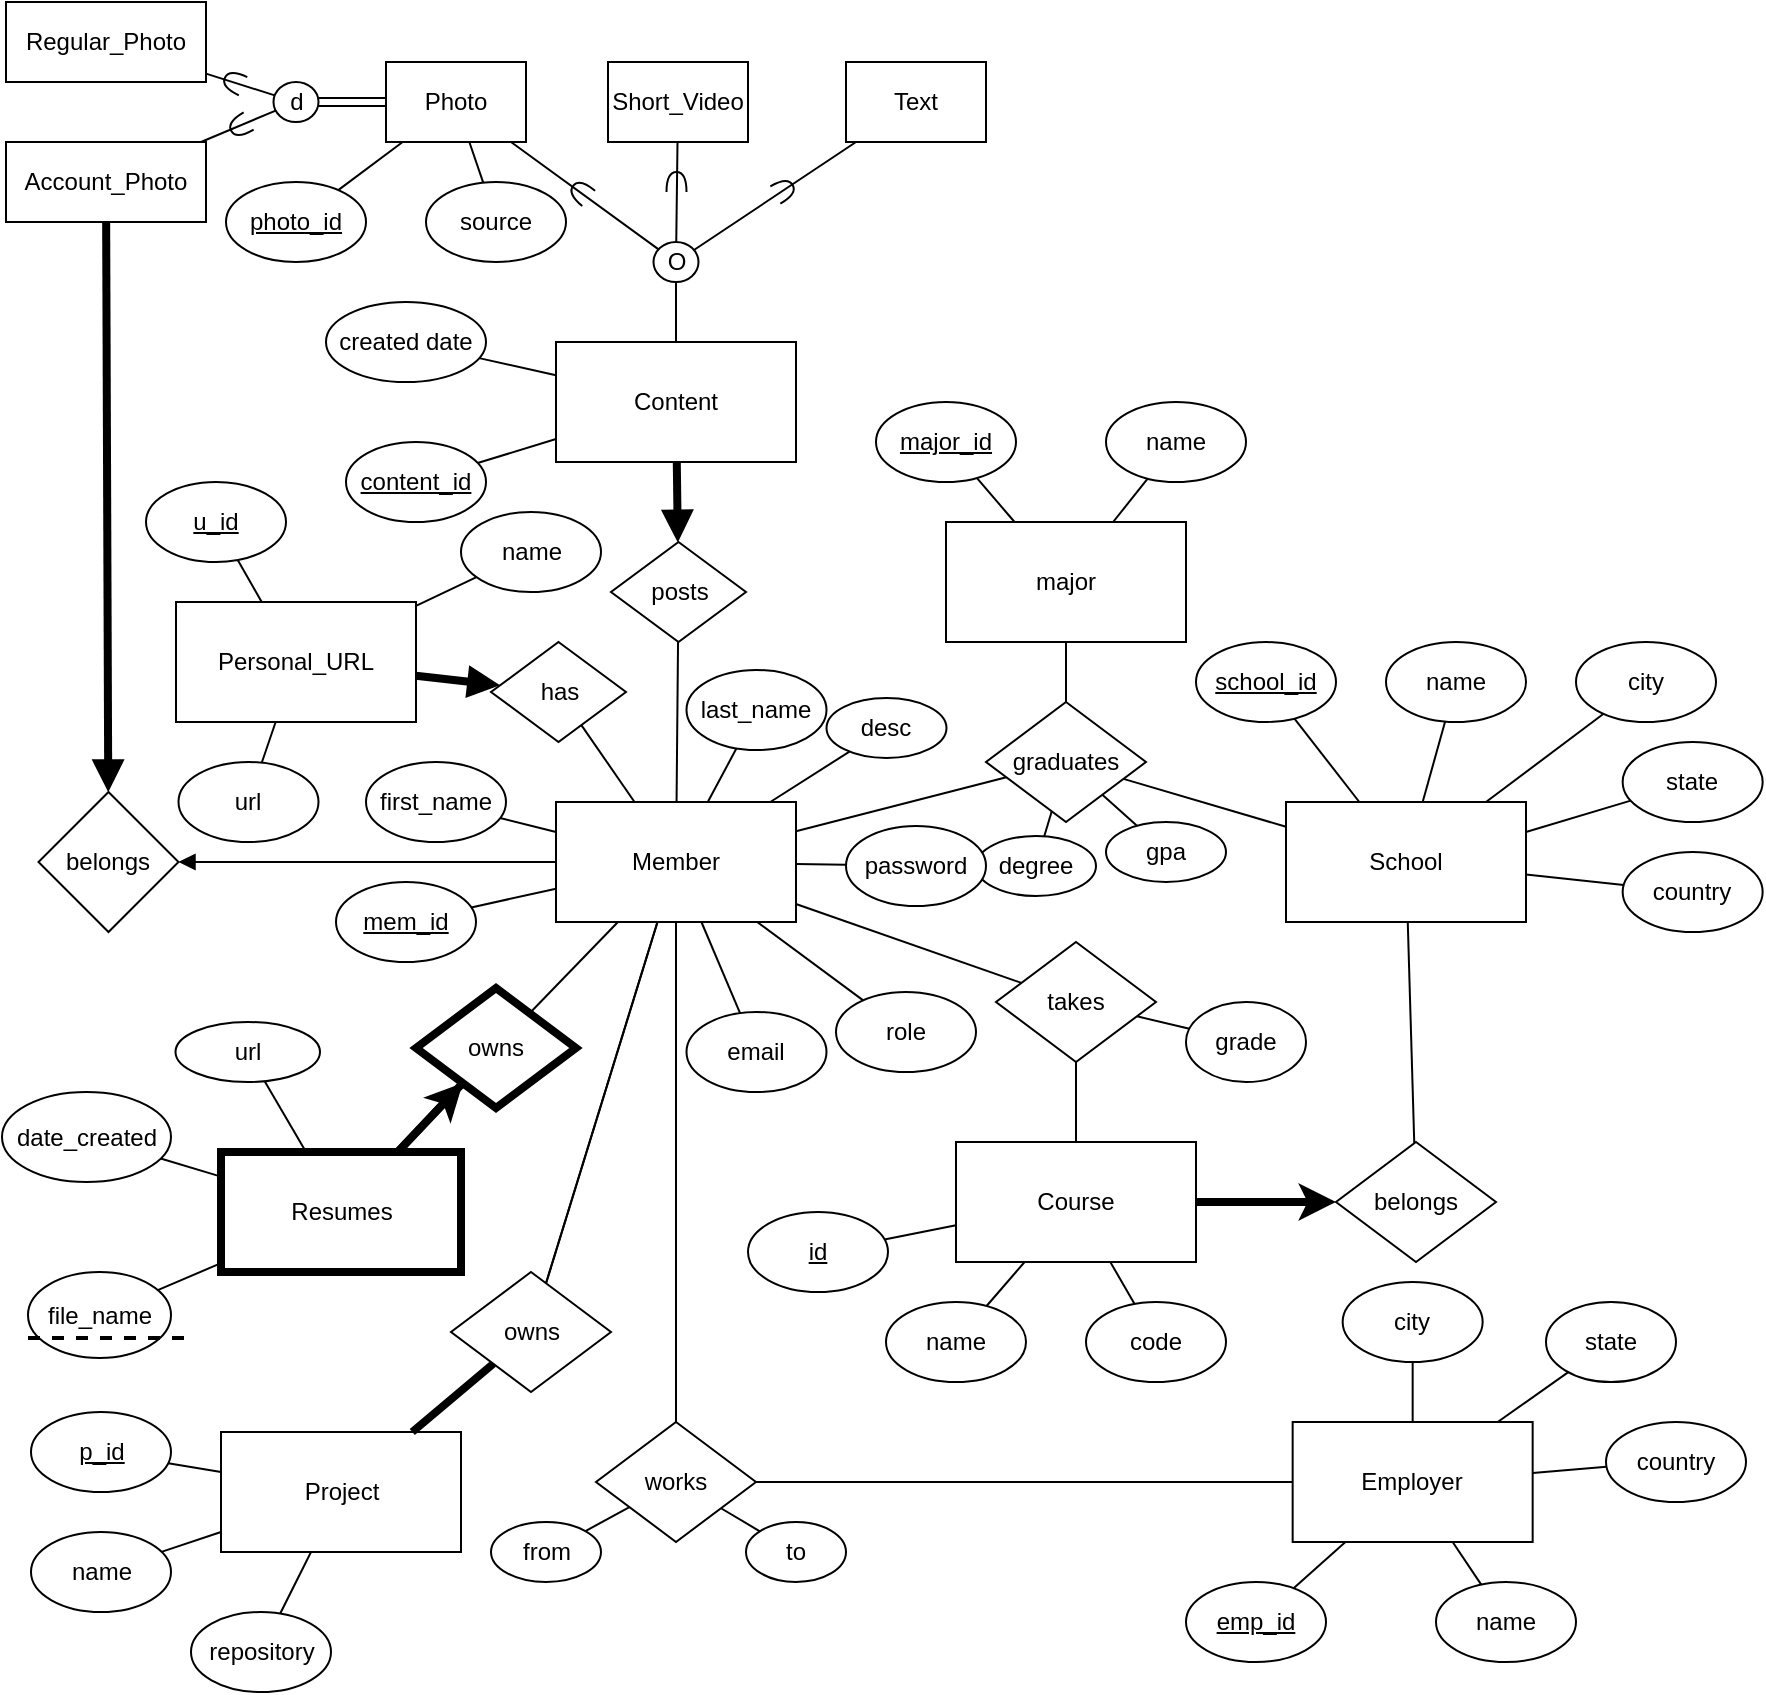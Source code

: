 <mxfile>
    <diagram id="cYhhFKjglzjXO6Q1z3eT" name="Page-1">
        <mxGraphModel dx="1694" dy="1720" grid="0" gridSize="10" guides="1" tooltips="1" connect="1" arrows="1" fold="1" page="1" pageScale="1" pageWidth="850" pageHeight="1100" background="none" math="0" shadow="0">
            <root>
                <mxCell id="0"/>
                <mxCell id="1" parent="0"/>
                <mxCell id="5" value="" style="edgeStyle=none;html=1;endArrow=none;endFill=0;" parent="1" source="2" target="4" edge="1">
                    <mxGeometry relative="1" as="geometry"/>
                </mxCell>
                <mxCell id="32" style="edgeStyle=none;html=1;endArrow=none;endFill=0;" parent="1" source="2" target="31" edge="1">
                    <mxGeometry relative="1" as="geometry"/>
                </mxCell>
                <mxCell id="38" style="edgeStyle=none;html=1;endArrow=none;endFill=0;" parent="1" source="2" target="37" edge="1">
                    <mxGeometry relative="1" as="geometry"/>
                </mxCell>
                <mxCell id="54" style="edgeStyle=none;html=1;strokeWidth=1;endArrow=none;endFill=0;" parent="1" source="2" target="52" edge="1">
                    <mxGeometry relative="1" as="geometry"/>
                </mxCell>
                <mxCell id="68" value="" style="edgeStyle=none;html=1;endArrow=none;endFill=0;" parent="1" source="2" target="67" edge="1">
                    <mxGeometry relative="1" as="geometry"/>
                </mxCell>
                <mxCell id="81" value="" style="edgeStyle=none;html=1;startArrow=none;startFill=0;endArrow=none;endFill=0;" parent="1" source="2" target="67" edge="1">
                    <mxGeometry relative="1" as="geometry"/>
                </mxCell>
                <mxCell id="83" style="edgeStyle=none;html=1;startArrow=none;startFill=0;endArrow=none;endFill=0;" parent="1" source="2" target="82" edge="1">
                    <mxGeometry relative="1" as="geometry"/>
                </mxCell>
                <mxCell id="145" style="edgeStyle=none;html=1;strokeWidth=1;endArrow=none;endFill=0;" parent="1" source="2" target="144" edge="1">
                    <mxGeometry relative="1" as="geometry"/>
                </mxCell>
                <mxCell id="151" style="edgeStyle=none;html=1;endArrow=none;endFill=0;" edge="1" parent="1" source="2" target="149">
                    <mxGeometry relative="1" as="geometry"/>
                </mxCell>
                <mxCell id="162" value="" style="edgeStyle=none;html=1;strokeWidth=1;endArrow=none;endFill=0;" edge="1" parent="1" source="2" target="164">
                    <mxGeometry relative="1" as="geometry"/>
                </mxCell>
                <mxCell id="2" value="Member" style="rounded=0;whiteSpace=wrap;html=1;" parent="1" vertex="1">
                    <mxGeometry x="205" y="190" width="120" height="60" as="geometry"/>
                </mxCell>
                <mxCell id="4" value="&lt;u&gt;mem_id&lt;/u&gt;" style="ellipse;whiteSpace=wrap;html=1;rounded=0;" parent="1" vertex="1">
                    <mxGeometry x="95" y="230" width="70" height="40" as="geometry"/>
                </mxCell>
                <mxCell id="10" value="" style="edgeStyle=none;html=1;endArrow=none;endFill=0;" parent="1" source="8" target="2" edge="1">
                    <mxGeometry relative="1" as="geometry"/>
                </mxCell>
                <mxCell id="8" value="first_name" style="ellipse;whiteSpace=wrap;html=1;rounded=0;" parent="1" vertex="1">
                    <mxGeometry x="110" y="170" width="70" height="40" as="geometry"/>
                </mxCell>
                <mxCell id="11" style="edgeStyle=none;html=1;endArrow=none;endFill=0;" parent="1" source="9" target="2" edge="1">
                    <mxGeometry relative="1" as="geometry"/>
                </mxCell>
                <mxCell id="9" value="last_name" style="ellipse;whiteSpace=wrap;html=1;rounded=0;" parent="1" vertex="1">
                    <mxGeometry x="270.25" y="124" width="70" height="40" as="geometry"/>
                </mxCell>
                <mxCell id="12" value="" style="edgeStyle=none;html=1;endArrow=none;endFill=0;" parent="1" source="13" target="14" edge="1">
                    <mxGeometry relative="1" as="geometry"/>
                </mxCell>
                <mxCell id="33" style="edgeStyle=none;html=1;endArrow=none;endFill=0;" parent="1" source="13" target="141" edge="1">
                    <mxGeometry relative="1" as="geometry"/>
                </mxCell>
                <mxCell id="13" value="School" style="rounded=0;whiteSpace=wrap;html=1;" parent="1" vertex="1">
                    <mxGeometry x="570" y="190" width="120" height="60" as="geometry"/>
                </mxCell>
                <mxCell id="14" value="&lt;u&gt;school_id&lt;/u&gt;" style="ellipse;whiteSpace=wrap;html=1;rounded=0;" parent="1" vertex="1">
                    <mxGeometry x="525" y="110" width="70" height="40" as="geometry"/>
                </mxCell>
                <mxCell id="15" value="" style="edgeStyle=none;html=1;endArrow=none;endFill=0;" parent="1" source="16" target="13" edge="1">
                    <mxGeometry relative="1" as="geometry"/>
                </mxCell>
                <mxCell id="16" value="name" style="ellipse;whiteSpace=wrap;html=1;rounded=0;" parent="1" vertex="1">
                    <mxGeometry x="620" y="110" width="70" height="40" as="geometry"/>
                </mxCell>
                <mxCell id="17" style="edgeStyle=none;html=1;endArrow=none;endFill=0;" parent="1" source="18" target="13" edge="1">
                    <mxGeometry relative="1" as="geometry"/>
                </mxCell>
                <mxCell id="18" value="city" style="ellipse;whiteSpace=wrap;html=1;rounded=0;" parent="1" vertex="1">
                    <mxGeometry x="715" y="110" width="70" height="40" as="geometry"/>
                </mxCell>
                <mxCell id="19" style="edgeStyle=none;html=1;endArrow=none;endFill=0;entryX=1;entryY=0.25;entryDx=0;entryDy=0;" parent="1" source="20" target="13" edge="1">
                    <mxGeometry relative="1" as="geometry">
                        <mxPoint x="689.997" y="230" as="targetPoint"/>
                    </mxGeometry>
                </mxCell>
                <mxCell id="20" value="state" style="ellipse;whiteSpace=wrap;html=1;rounded=0;" parent="1" vertex="1">
                    <mxGeometry x="738.33" y="160" width="70" height="40" as="geometry"/>
                </mxCell>
                <mxCell id="34" style="edgeStyle=none;html=1;endArrow=none;endFill=0;" parent="1" source="25" target="31" edge="1">
                    <mxGeometry relative="1" as="geometry"/>
                </mxCell>
                <mxCell id="142" style="edgeStyle=none;html=1;strokeWidth=4;" parent="1" source="25" target="141" edge="1">
                    <mxGeometry relative="1" as="geometry"/>
                </mxCell>
                <mxCell id="25" value="Course" style="rounded=0;whiteSpace=wrap;html=1;strokeWidth=1;" parent="1" vertex="1">
                    <mxGeometry x="405" y="360" width="120" height="60" as="geometry"/>
                </mxCell>
                <mxCell id="27" value="" style="edgeStyle=none;html=1;endArrow=none;endFill=0;" parent="1" source="28" target="25" edge="1">
                    <mxGeometry relative="1" as="geometry"/>
                </mxCell>
                <mxCell id="28" value="name" style="ellipse;whiteSpace=wrap;html=1;rounded=0;" parent="1" vertex="1">
                    <mxGeometry x="370" y="440" width="70" height="40" as="geometry"/>
                </mxCell>
                <mxCell id="29" style="edgeStyle=none;html=1;endArrow=none;endFill=0;" parent="1" source="30" target="25" edge="1">
                    <mxGeometry relative="1" as="geometry"/>
                </mxCell>
                <mxCell id="30" value="code" style="ellipse;whiteSpace=wrap;html=1;rounded=0;" parent="1" vertex="1">
                    <mxGeometry x="470" y="440" width="70" height="40" as="geometry"/>
                </mxCell>
                <mxCell id="36" style="edgeStyle=none;html=1;endArrow=none;endFill=0;" parent="1" source="31" target="35" edge="1">
                    <mxGeometry relative="1" as="geometry"/>
                </mxCell>
                <mxCell id="31" value="takes" style="rhombus;whiteSpace=wrap;html=1;" parent="1" vertex="1">
                    <mxGeometry x="425" y="260" width="80" height="60" as="geometry"/>
                </mxCell>
                <mxCell id="35" value="grade" style="ellipse;whiteSpace=wrap;html=1;" parent="1" vertex="1">
                    <mxGeometry x="520" y="290" width="60" height="40" as="geometry"/>
                </mxCell>
                <mxCell id="39" style="edgeStyle=none;html=1;endArrow=none;endFill=0;" parent="1" source="37" target="13" edge="1">
                    <mxGeometry relative="1" as="geometry"/>
                </mxCell>
                <mxCell id="37" value="graduates" style="rhombus;whiteSpace=wrap;html=1;" parent="1" vertex="1">
                    <mxGeometry x="420" y="140" width="80" height="60" as="geometry"/>
                </mxCell>
                <mxCell id="41" style="edgeStyle=none;html=1;endArrow=none;endFill=0;" parent="1" source="40" target="37" edge="1">
                    <mxGeometry relative="1" as="geometry"/>
                </mxCell>
                <mxCell id="40" value="degree" style="ellipse;whiteSpace=wrap;html=1;" parent="1" vertex="1">
                    <mxGeometry x="415" y="207" width="60" height="30" as="geometry"/>
                </mxCell>
                <mxCell id="42" style="edgeStyle=none;html=1;endArrow=none;endFill=0;" parent="1" source="46" target="37" edge="1">
                    <mxGeometry relative="1" as="geometry">
                        <mxPoint x="450.422" y="218.434" as="targetPoint"/>
                        <mxPoint x="462.905" y="179.998" as="sourcePoint"/>
                    </mxGeometry>
                </mxCell>
                <mxCell id="44" style="edgeStyle=none;html=1;endArrow=none;endFill=0;" parent="1" source="45" target="37" edge="1">
                    <mxGeometry relative="1" as="geometry">
                        <mxPoint x="505.002" y="150.004" as="targetPoint"/>
                    </mxGeometry>
                </mxCell>
                <mxCell id="45" value="gpa" style="ellipse;whiteSpace=wrap;html=1;" parent="1" vertex="1">
                    <mxGeometry x="480" y="200" width="60" height="30" as="geometry"/>
                </mxCell>
                <mxCell id="46" value="major" style="rounded=0;whiteSpace=wrap;html=1;" parent="1" vertex="1">
                    <mxGeometry x="400" y="50" width="120" height="60" as="geometry"/>
                </mxCell>
                <mxCell id="47" value="" style="edgeStyle=none;html=1;endArrow=none;endFill=0;" parent="1" source="46" target="48" edge="1">
                    <mxGeometry relative="1" as="geometry">
                        <mxPoint x="446.677" y="70" as="sourcePoint"/>
                    </mxGeometry>
                </mxCell>
                <mxCell id="48" value="&lt;u&gt;major_id&lt;/u&gt;" style="ellipse;whiteSpace=wrap;html=1;rounded=0;" parent="1" vertex="1">
                    <mxGeometry x="365" y="-10" width="70" height="40" as="geometry"/>
                </mxCell>
                <mxCell id="49" value="" style="edgeStyle=none;html=1;endArrow=none;endFill=0;" parent="1" source="50" target="46" edge="1">
                    <mxGeometry relative="1" as="geometry">
                        <mxPoint x="498.333" y="70" as="targetPoint"/>
                    </mxGeometry>
                </mxCell>
                <mxCell id="50" value="name" style="ellipse;whiteSpace=wrap;html=1;rounded=0;" parent="1" vertex="1">
                    <mxGeometry x="480" y="-10" width="70" height="40" as="geometry"/>
                </mxCell>
                <mxCell id="53" style="edgeStyle=none;html=1;endArrow=block;endFill=1;strokeWidth=4;" parent="1" source="51" target="52" edge="1">
                    <mxGeometry relative="1" as="geometry"/>
                </mxCell>
                <mxCell id="51" value="Personal_URL" style="rounded=0;whiteSpace=wrap;html=1;" parent="1" vertex="1">
                    <mxGeometry x="15" y="90" width="120" height="60" as="geometry"/>
                </mxCell>
                <mxCell id="52" value="has" style="rhombus;whiteSpace=wrap;html=1;" parent="1" vertex="1">
                    <mxGeometry x="172.5" y="110" width="67.5" height="50" as="geometry"/>
                </mxCell>
                <mxCell id="55" value="" style="edgeStyle=none;html=1;endArrow=none;endFill=0;" parent="1" source="51" target="56" edge="1">
                    <mxGeometry relative="1" as="geometry">
                        <mxPoint x="130" y="390" as="sourcePoint"/>
                    </mxGeometry>
                </mxCell>
                <mxCell id="56" value="&lt;u&gt;u_id&lt;br&gt;&lt;/u&gt;" style="ellipse;whiteSpace=wrap;html=1;rounded=0;" parent="1" vertex="1">
                    <mxGeometry y="30" width="70" height="40" as="geometry"/>
                </mxCell>
                <mxCell id="57" value="" style="edgeStyle=none;html=1;endArrow=none;endFill=0;" parent="1" source="58" target="51" edge="1">
                    <mxGeometry relative="1" as="geometry">
                        <mxPoint x="160" y="390" as="targetPoint"/>
                    </mxGeometry>
                </mxCell>
                <mxCell id="58" value="url" style="ellipse;whiteSpace=wrap;html=1;rounded=0;" parent="1" vertex="1">
                    <mxGeometry x="16.25" y="170" width="70" height="40" as="geometry"/>
                </mxCell>
                <mxCell id="59" value="Project" style="rounded=0;whiteSpace=wrap;html=1;" parent="1" vertex="1">
                    <mxGeometry x="37.5" y="505" width="120" height="60" as="geometry"/>
                </mxCell>
                <mxCell id="60" value="" style="edgeStyle=none;html=1;endArrow=none;endFill=0;" parent="1" source="59" target="61" edge="1">
                    <mxGeometry relative="1" as="geometry">
                        <mxPoint x="-37.5" y="535" as="sourcePoint"/>
                    </mxGeometry>
                </mxCell>
                <mxCell id="61" value="&lt;u&gt;p_id&lt;br&gt;&lt;/u&gt;" style="ellipse;whiteSpace=wrap;html=1;rounded=0;" parent="1" vertex="1">
                    <mxGeometry x="-57.5" y="495" width="70" height="40" as="geometry"/>
                </mxCell>
                <mxCell id="62" value="" style="edgeStyle=none;html=1;endArrow=none;endFill=0;" parent="1" source="63" target="59" edge="1">
                    <mxGeometry relative="1" as="geometry">
                        <mxPoint x="-7.5" y="535" as="targetPoint"/>
                    </mxGeometry>
                </mxCell>
                <mxCell id="63" value="name" style="ellipse;whiteSpace=wrap;html=1;rounded=0;" parent="1" vertex="1">
                    <mxGeometry x="-57.5" y="555" width="70" height="40" as="geometry"/>
                </mxCell>
                <mxCell id="64" value="" style="edgeStyle=none;html=1;endArrow=none;endFill=0;" parent="1" source="65" target="59" edge="1">
                    <mxGeometry relative="1" as="geometry">
                        <mxPoint x="117.5" y="595" as="targetPoint"/>
                    </mxGeometry>
                </mxCell>
                <mxCell id="65" value="repository" style="ellipse;whiteSpace=wrap;html=1;rounded=0;" parent="1" vertex="1">
                    <mxGeometry x="22.5" y="595" width="70" height="40" as="geometry"/>
                </mxCell>
                <mxCell id="69" style="edgeStyle=none;html=1;startArrow=none;startFill=0;endArrow=none;endFill=0;strokeWidth=4;" parent="1" source="67" target="59" edge="1">
                    <mxGeometry relative="1" as="geometry"/>
                </mxCell>
                <mxCell id="67" value="owns" style="rhombus;whiteSpace=wrap;html=1;rounded=0;" parent="1" vertex="1">
                    <mxGeometry x="152.5" y="425" width="80" height="60" as="geometry"/>
                </mxCell>
                <mxCell id="80" value="" style="edgeStyle=none;html=1;startArrow=none;startFill=0;endArrow=none;endFill=0;" parent="1" source="70" target="79" edge="1">
                    <mxGeometry relative="1" as="geometry"/>
                </mxCell>
                <mxCell id="84" style="edgeStyle=none;html=1;startArrow=none;startFill=0;endArrow=none;endFill=0;" parent="1" source="70" target="82" edge="1">
                    <mxGeometry relative="1" as="geometry"/>
                </mxCell>
                <mxCell id="70" value="Employer" style="rounded=0;whiteSpace=wrap;html=1;" parent="1" vertex="1">
                    <mxGeometry x="573.33" y="500" width="120" height="60" as="geometry"/>
                </mxCell>
                <mxCell id="71" value="" style="edgeStyle=none;html=1;endArrow=none;endFill=0;" parent="1" source="70" target="72" edge="1">
                    <mxGeometry relative="1" as="geometry">
                        <mxPoint x="498.33" y="530" as="sourcePoint"/>
                    </mxGeometry>
                </mxCell>
                <mxCell id="72" value="&lt;u&gt;emp_id&lt;br&gt;&lt;/u&gt;" style="ellipse;whiteSpace=wrap;html=1;rounded=0;" parent="1" vertex="1">
                    <mxGeometry x="520" y="580" width="70" height="40" as="geometry"/>
                </mxCell>
                <mxCell id="73" value="" style="edgeStyle=none;html=1;endArrow=none;endFill=0;" parent="1" source="74" target="70" edge="1">
                    <mxGeometry relative="1" as="geometry">
                        <mxPoint x="528.33" y="530" as="targetPoint"/>
                    </mxGeometry>
                </mxCell>
                <mxCell id="74" value="name" style="ellipse;whiteSpace=wrap;html=1;rounded=0;" parent="1" vertex="1">
                    <mxGeometry x="645" y="580" width="70" height="40" as="geometry"/>
                </mxCell>
                <mxCell id="75" value="" style="edgeStyle=none;html=1;endArrow=none;endFill=0;" parent="1" source="76" target="70" edge="1">
                    <mxGeometry relative="1" as="geometry">
                        <mxPoint x="653.33" y="590" as="targetPoint"/>
                    </mxGeometry>
                </mxCell>
                <mxCell id="76" value="city" style="ellipse;whiteSpace=wrap;html=1;rounded=0;" parent="1" vertex="1">
                    <mxGeometry x="598.33" y="430" width="70" height="40" as="geometry"/>
                </mxCell>
                <mxCell id="79" value="state" style="ellipse;whiteSpace=wrap;html=1;rounded=0;" parent="1" vertex="1">
                    <mxGeometry x="700" y="440" width="65" height="40" as="geometry"/>
                </mxCell>
                <mxCell id="82" value="works" style="rhombus;whiteSpace=wrap;html=1;" parent="1" vertex="1">
                    <mxGeometry x="225.0" y="500" width="80" height="60" as="geometry"/>
                </mxCell>
                <mxCell id="85" value="" style="edgeStyle=none;html=1;endArrow=none;endFill=0;" parent="1" source="86" target="82" edge="1">
                    <mxGeometry relative="1" as="geometry">
                        <mxPoint x="788.33" y="580" as="targetPoint"/>
                    </mxGeometry>
                </mxCell>
                <mxCell id="86" value="from" style="ellipse;whiteSpace=wrap;html=1;rounded=0;" parent="1" vertex="1">
                    <mxGeometry x="172.5" y="550" width="55" height="30" as="geometry"/>
                </mxCell>
                <mxCell id="87" value="" style="edgeStyle=none;html=1;endArrow=none;endFill=0;" parent="1" source="88" target="82" edge="1">
                    <mxGeometry relative="1" as="geometry">
                        <mxPoint x="728.33" y="675" as="targetPoint"/>
                    </mxGeometry>
                </mxCell>
                <mxCell id="88" value="to" style="ellipse;whiteSpace=wrap;html=1;rounded=0;" parent="1" vertex="1">
                    <mxGeometry x="300.0" y="550" width="50" height="30" as="geometry"/>
                </mxCell>
                <mxCell id="95" value="" style="edgeStyle=none;html=1;strokeWidth=4;startArrow=none;startFill=0;endArrow=block;endFill=1;" parent="1" source="89" target="94" edge="1">
                    <mxGeometry relative="1" as="geometry"/>
                </mxCell>
                <mxCell id="102" value="" style="edgeStyle=none;html=1;strokeWidth=1;startArrow=none;startFill=0;endArrow=none;endFill=0;" parent="1" source="89" target="101" edge="1">
                    <mxGeometry relative="1" as="geometry"/>
                </mxCell>
                <mxCell id="89" value="Content" style="rounded=0;whiteSpace=wrap;html=1;strokeWidth=1;" parent="1" vertex="1">
                    <mxGeometry x="205" y="-40" width="120" height="60" as="geometry"/>
                </mxCell>
                <mxCell id="93" style="edgeStyle=none;html=1;strokeWidth=1;endArrow=none;endFill=0;" parent="1" source="2" target="94" edge="1">
                    <mxGeometry relative="1" as="geometry">
                        <mxPoint x="270.88" y="190" as="sourcePoint"/>
                    </mxGeometry>
                </mxCell>
                <mxCell id="94" value="posts" style="rhombus;whiteSpace=wrap;html=1;" parent="1" vertex="1">
                    <mxGeometry x="232.5" y="60" width="67.5" height="50" as="geometry"/>
                </mxCell>
                <mxCell id="98" style="edgeStyle=none;html=1;strokeWidth=1;startArrow=none;startFill=0;endArrow=none;endFill=0;" parent="1" source="96" target="89" edge="1">
                    <mxGeometry relative="1" as="geometry"/>
                </mxCell>
                <mxCell id="96" value="&lt;u&gt;content_id&lt;/u&gt;" style="ellipse;whiteSpace=wrap;html=1;rounded=0;" parent="1" vertex="1">
                    <mxGeometry x="100" y="10" width="70" height="40" as="geometry"/>
                </mxCell>
                <mxCell id="99" style="edgeStyle=none;html=1;strokeWidth=1;startArrow=none;startFill=0;endArrow=none;endFill=0;" parent="1" source="97" target="89" edge="1">
                    <mxGeometry relative="1" as="geometry"/>
                </mxCell>
                <mxCell id="97" value="created date" style="ellipse;whiteSpace=wrap;html=1;rounded=0;" parent="1" vertex="1">
                    <mxGeometry x="90" y="-60" width="80" height="40" as="geometry"/>
                </mxCell>
                <mxCell id="101" value="O" style="ellipse;whiteSpace=wrap;html=1;rounded=0;strokeWidth=1;" parent="1" vertex="1">
                    <mxGeometry x="253.75" y="-90" width="22.5" height="20" as="geometry"/>
                </mxCell>
                <mxCell id="107" style="edgeStyle=none;html=1;strokeWidth=1;startArrow=none;startFill=0;endArrow=none;endFill=0;" parent="1" source="104" target="101" edge="1">
                    <mxGeometry relative="1" as="geometry"/>
                </mxCell>
                <mxCell id="104" value="Text" style="rounded=0;whiteSpace=wrap;html=1;" parent="1" vertex="1">
                    <mxGeometry x="350" y="-180" width="70" height="40" as="geometry"/>
                </mxCell>
                <mxCell id="108" style="edgeStyle=none;html=1;strokeWidth=1;startArrow=none;startFill=0;endArrow=none;endFill=0;" parent="1" source="109" target="101" edge="1">
                    <mxGeometry relative="1" as="geometry">
                        <mxPoint x="341" y="-86" as="targetPoint"/>
                    </mxGeometry>
                </mxCell>
                <mxCell id="109" value="Short_Video" style="rounded=0;whiteSpace=wrap;html=1;" parent="1" vertex="1">
                    <mxGeometry x="231" y="-180" width="70" height="40" as="geometry"/>
                </mxCell>
                <mxCell id="110" style="edgeStyle=none;html=1;strokeWidth=1;startArrow=none;startFill=0;endArrow=none;endFill=0;" parent="1" source="111" target="101" edge="1">
                    <mxGeometry relative="1" as="geometry">
                        <mxPoint x="435" y="-86" as="targetPoint"/>
                    </mxGeometry>
                </mxCell>
                <mxCell id="111" value="Photo" style="rounded=0;whiteSpace=wrap;html=1;" parent="1" vertex="1">
                    <mxGeometry x="120" y="-180" width="70" height="40" as="geometry"/>
                </mxCell>
                <mxCell id="114" value="" style="edgeStyle=none;html=1;strokeWidth=1;startArrow=none;startFill=0;endArrow=none;endFill=0;" parent="1" source="112" target="111" edge="1">
                    <mxGeometry relative="1" as="geometry"/>
                </mxCell>
                <mxCell id="112" value="&lt;u&gt;photo_id&lt;/u&gt;" style="ellipse;whiteSpace=wrap;html=1;rounded=0;" parent="1" vertex="1">
                    <mxGeometry x="40" y="-120" width="70" height="40" as="geometry"/>
                </mxCell>
                <mxCell id="115" style="edgeStyle=none;html=1;strokeWidth=1;startArrow=none;startFill=0;endArrow=none;endFill=0;" parent="1" source="113" target="111" edge="1">
                    <mxGeometry relative="1" as="geometry"/>
                </mxCell>
                <mxCell id="113" value="source" style="ellipse;whiteSpace=wrap;html=1;rounded=0;" parent="1" vertex="1">
                    <mxGeometry x="140" y="-120" width="70" height="40" as="geometry"/>
                </mxCell>
                <mxCell id="116" value="" style="edgeStyle=none;html=1;strokeWidth=1;startArrow=none;startFill=0;endArrow=none;endFill=0;shape=link;" parent="1" source="111" target="117" edge="1">
                    <mxGeometry relative="1" as="geometry">
                        <mxPoint x="186.25" y="-130.0" as="sourcePoint"/>
                    </mxGeometry>
                </mxCell>
                <mxCell id="120" style="edgeStyle=none;html=1;strokeWidth=1;startArrow=none;startFill=0;endArrow=none;endFill=0;" parent="1" source="117" target="118" edge="1">
                    <mxGeometry relative="1" as="geometry"/>
                </mxCell>
                <mxCell id="121" style="edgeStyle=none;html=1;strokeWidth=1;startArrow=none;startFill=0;endArrow=none;endFill=0;" parent="1" source="117" target="119" edge="1">
                    <mxGeometry relative="1" as="geometry"/>
                </mxCell>
                <mxCell id="117" value="d" style="ellipse;whiteSpace=wrap;html=1;rounded=0;strokeWidth=1;" parent="1" vertex="1">
                    <mxGeometry x="63.75" y="-170" width="22.5" height="20" as="geometry"/>
                </mxCell>
                <mxCell id="118" value="Regular_Photo" style="rounded=0;whiteSpace=wrap;html=1;" parent="1" vertex="1">
                    <mxGeometry x="-70" y="-210" width="100" height="40" as="geometry"/>
                </mxCell>
                <mxCell id="125" value="" style="edgeStyle=none;html=1;strokeWidth=4;startArrow=none;startFill=0;endArrow=block;endFill=1;" parent="1" source="119" target="124" edge="1">
                    <mxGeometry relative="1" as="geometry"/>
                </mxCell>
                <mxCell id="119" value="Account_Photo" style="rounded=0;whiteSpace=wrap;html=1;" parent="1" vertex="1">
                    <mxGeometry x="-70" y="-140" width="100" height="40" as="geometry"/>
                </mxCell>
                <mxCell id="126" value="" style="edgeStyle=none;html=1;strokeWidth=1;startArrow=block;startFill=1;endArrow=none;endFill=0;" parent="1" source="124" target="2" edge="1">
                    <mxGeometry relative="1" as="geometry"/>
                </mxCell>
                <mxCell id="124" value="belongs" style="rhombus;whiteSpace=wrap;html=1;rounded=0;" parent="1" vertex="1">
                    <mxGeometry x="-53.75" y="185" width="70" height="70" as="geometry"/>
                </mxCell>
                <mxCell id="127" style="edgeStyle=none;html=1;endArrow=none;endFill=0;" parent="1" source="128" target="13" edge="1">
                    <mxGeometry relative="1" as="geometry">
                        <mxPoint x="700" y="245" as="targetPoint"/>
                    </mxGeometry>
                </mxCell>
                <mxCell id="128" value="country" style="ellipse;whiteSpace=wrap;html=1;rounded=0;" parent="1" vertex="1">
                    <mxGeometry x="738.33" y="215" width="70" height="40" as="geometry"/>
                </mxCell>
                <mxCell id="129" style="edgeStyle=none;html=1;endArrow=none;endFill=0;" parent="1" source="130" target="70" edge="1">
                    <mxGeometry relative="1" as="geometry">
                        <mxPoint x="700" y="511.279" as="targetPoint"/>
                    </mxGeometry>
                </mxCell>
                <mxCell id="130" value="country" style="ellipse;whiteSpace=wrap;html=1;rounded=0;" parent="1" vertex="1">
                    <mxGeometry x="730" y="500" width="70" height="40" as="geometry"/>
                </mxCell>
                <mxCell id="131" value="" style="shape=requiredInterface;html=1;verticalLabelPosition=bottom;strokeWidth=1;rotation=-30;" parent="1" vertex="1">
                    <mxGeometry x="314" y="-121" width="10" height="10" as="geometry"/>
                </mxCell>
                <mxCell id="132" value="" style="shape=requiredInterface;html=1;verticalLabelPosition=bottom;strokeWidth=1;rotation=-90;" parent="1" vertex="1">
                    <mxGeometry x="260.25" y="-125" width="10" height="10" as="geometry"/>
                </mxCell>
                <mxCell id="133" value="" style="shape=requiredInterface;html=1;verticalLabelPosition=bottom;strokeWidth=1;rotation=-140;" parent="1" vertex="1">
                    <mxGeometry x="212.5" y="-120" width="10" height="10" as="geometry"/>
                </mxCell>
                <mxCell id="134" value="" style="shape=requiredInterface;html=1;verticalLabelPosition=bottom;strokeWidth=1;rotation=-155;" parent="1" vertex="1">
                    <mxGeometry x="39" y="-175" width="10" height="10" as="geometry"/>
                </mxCell>
                <mxCell id="136" value="" style="shape=requiredInterface;html=1;verticalLabelPosition=bottom;strokeWidth=1;rotation=-210;" parent="1" vertex="1">
                    <mxGeometry x="42" y="-153" width="10" height="10" as="geometry"/>
                </mxCell>
                <mxCell id="137" value="" style="edgeStyle=none;html=1;endArrow=none;endFill=0;" parent="1" source="138" target="2" edge="1">
                    <mxGeometry relative="1" as="geometry">
                        <mxPoint x="378" y="302" as="targetPoint"/>
                    </mxGeometry>
                </mxCell>
                <mxCell id="138" value="email" style="ellipse;whiteSpace=wrap;html=1;rounded=0;" parent="1" vertex="1">
                    <mxGeometry x="270.25" y="295" width="70" height="40" as="geometry"/>
                </mxCell>
                <mxCell id="139" value="" style="edgeStyle=none;html=1;endArrow=none;endFill=0;" parent="1" source="140" target="2" edge="1">
                    <mxGeometry relative="1" as="geometry">
                        <mxPoint x="445" y="162" as="targetPoint"/>
                    </mxGeometry>
                </mxCell>
                <mxCell id="140" value="password" style="ellipse;whiteSpace=wrap;html=1;rounded=0;" parent="1" vertex="1">
                    <mxGeometry x="350" y="202" width="70" height="40" as="geometry"/>
                </mxCell>
                <mxCell id="141" value="belongs" style="rhombus;whiteSpace=wrap;html=1;strokeWidth=1;" parent="1" vertex="1">
                    <mxGeometry x="595" y="360" width="80" height="60" as="geometry"/>
                </mxCell>
                <mxCell id="144" value="role" style="ellipse;whiteSpace=wrap;html=1;rounded=0;" parent="1" vertex="1">
                    <mxGeometry x="345" y="285" width="70" height="40" as="geometry"/>
                </mxCell>
                <mxCell id="147" style="edgeStyle=none;html=1;strokeWidth=1;endArrow=none;endFill=0;" parent="1" source="146" target="51" edge="1">
                    <mxGeometry relative="1" as="geometry"/>
                </mxCell>
                <mxCell id="146" value="name" style="ellipse;whiteSpace=wrap;html=1;rounded=0;" parent="1" vertex="1">
                    <mxGeometry x="157.5" y="45" width="70" height="40" as="geometry"/>
                </mxCell>
                <mxCell id="150" style="edgeStyle=none;html=1;strokeWidth=4;" edge="1" parent="1" source="148" target="149">
                    <mxGeometry relative="1" as="geometry"/>
                </mxCell>
                <mxCell id="152" value="" style="edgeStyle=none;html=1;strokeWidth=4;endArrow=none;endFill=0;" edge="1" parent="1" source="148" target="149">
                    <mxGeometry relative="1" as="geometry"/>
                </mxCell>
                <mxCell id="154" value="" style="edgeStyle=none;html=1;strokeWidth=1;endArrow=none;endFill=0;" edge="1" parent="1" source="148" target="153">
                    <mxGeometry relative="1" as="geometry"/>
                </mxCell>
                <mxCell id="148" value="Resumes" style="rounded=0;whiteSpace=wrap;html=1;strokeWidth=4;" vertex="1" parent="1">
                    <mxGeometry x="37.5" y="365" width="120" height="60" as="geometry"/>
                </mxCell>
                <mxCell id="149" value="owns" style="rhombus;whiteSpace=wrap;html=1;rounded=0;strokeWidth=4;" vertex="1" parent="1">
                    <mxGeometry x="135" y="283" width="80" height="60" as="geometry"/>
                </mxCell>
                <mxCell id="153" value="file_name" style="ellipse;whiteSpace=wrap;html=1;rounded=0;strokeWidth=1;" vertex="1" parent="1">
                    <mxGeometry x="-59" y="425" width="71.5" height="43" as="geometry"/>
                </mxCell>
                <mxCell id="157" value="" style="edgeStyle=none;html=1;strokeWidth=1;endArrow=none;endFill=0;" edge="1" parent="1" source="156" target="25">
                    <mxGeometry relative="1" as="geometry"/>
                </mxCell>
                <mxCell id="156" value="&lt;u&gt;id&lt;/u&gt;" style="ellipse;whiteSpace=wrap;html=1;rounded=0;" vertex="1" parent="1">
                    <mxGeometry x="301" y="395" width="70" height="40" as="geometry"/>
                </mxCell>
                <mxCell id="143" value="" style="line;strokeWidth=2;html=1;dashed=1;" parent="1" vertex="1">
                    <mxGeometry x="-59" y="453" width="78" height="10" as="geometry"/>
                </mxCell>
                <mxCell id="159" style="edgeStyle=none;html=1;strokeWidth=1;endArrow=none;endFill=0;" edge="1" parent="1" source="158" target="148">
                    <mxGeometry relative="1" as="geometry"/>
                </mxCell>
                <mxCell id="158" value="date_created" style="ellipse;whiteSpace=wrap;html=1;rounded=0;strokeWidth=1;" vertex="1" parent="1">
                    <mxGeometry x="-72" y="335" width="84.5" height="45" as="geometry"/>
                </mxCell>
                <mxCell id="161" value="" style="edgeStyle=none;html=1;strokeWidth=1;endArrow=none;endFill=0;" edge="1" parent="1" source="160" target="148">
                    <mxGeometry relative="1" as="geometry"/>
                </mxCell>
                <mxCell id="160" value="url" style="ellipse;whiteSpace=wrap;html=1;rounded=0;strokeWidth=1;" vertex="1" parent="1">
                    <mxGeometry x="14.75" y="300" width="72.25" height="30" as="geometry"/>
                </mxCell>
                <mxCell id="164" value="desc" style="ellipse;whiteSpace=wrap;html=1;" vertex="1" parent="1">
                    <mxGeometry x="340.25" y="138" width="60" height="30" as="geometry"/>
                </mxCell>
            </root>
        </mxGraphModel>
    </diagram>
</mxfile>